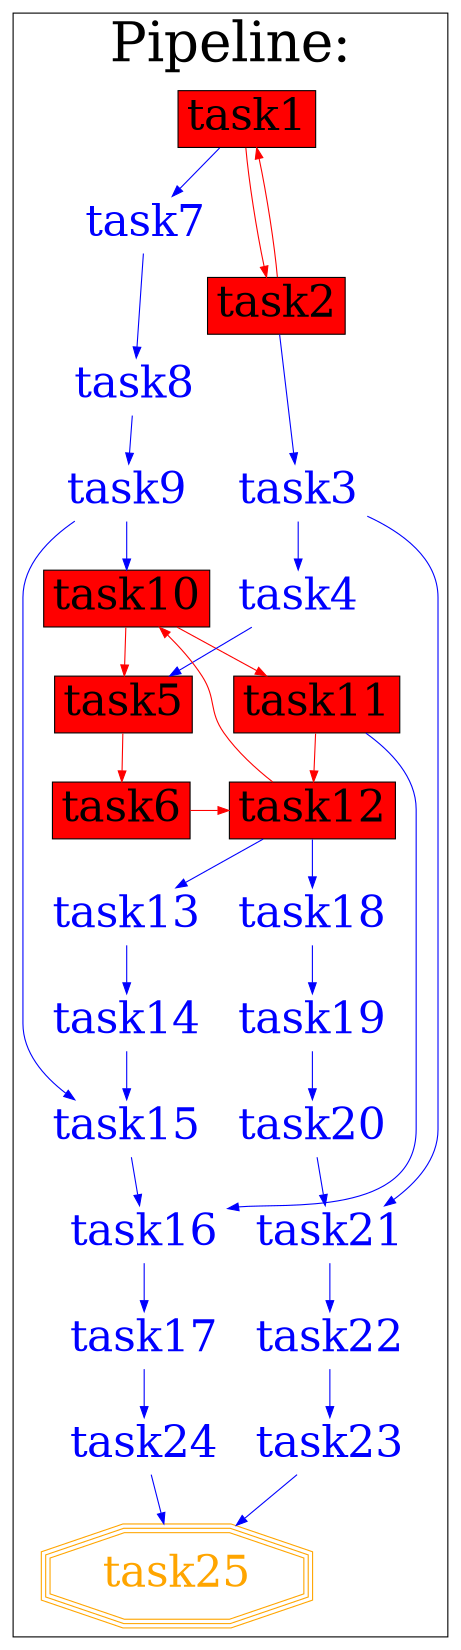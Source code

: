 digraph tree
{
size="8,11!";
splines=true;
fontsize=50;
ranksep = 0.3;
subgraph clustertasks
{
label = "Pipeline:";
edge[minlen=2];
node[fontsize=40];
t2[fontcolor=blue, shape=plaintext, label="task7"];
t0 -> t2[color=blue];
t3[fontcolor=blue, shape=plaintext, label="task8"];
t2 -> t3[color=blue];
t4[fontcolor=blue, shape=plaintext, label="task9"];
t3 -> t4[color=blue];
t4 -> t5[color=blue];
t8[fontcolor=blue, shape=plaintext, label="task3"];
t1 -> t8[color=blue];
t9[fontcolor=blue, shape=plaintext, label="task4"];
t8 -> t9[color=blue];
t9 -> t10[color=blue];
t13[fontcolor=blue, shape=plaintext, label="task18"];
t7 -> t13[color=blue];
t19[fontcolor=blue, shape=plaintext, label="task19"];
t13 -> t19[color=blue];
t20[fontcolor=blue, shape=plaintext, label="task20"];
t19 -> t20[color=blue];
t21[fontcolor=blue, shape=plaintext, label="task21"];
t20 -> t21[color=blue];
t8 -> t21[color=blue];
t22[fontcolor=blue, shape=plaintext, label="task22"];
t21 -> t22[color=blue];
t23[fontcolor=blue, shape=plaintext, label="task23"];
t22 -> t23[color=blue];
t12[fontcolor=blue, shape=plaintext, label="task13"];
t7 -> t12[color=blue];
t14[fontcolor=blue, shape=plaintext, label="task14"];
t12 -> t14[color=blue];
t15[fontcolor=blue, shape=plaintext, label="task15"];
t14 -> t15[color=blue];
t4 -> t15[color=blue];
t16[fontcolor=blue, shape=plaintext, label="task16"];
t15 -> t16[color=blue];
t6 -> t16[color=blue];
t17[fontcolor=blue, shape=plaintext, label="task17"];
t16 -> t17[color=blue];
t18[fontcolor=blue, shape=plaintext, label="task24"];
t17 -> t18[color=blue];
t24[color=orange, fontcolor=orange, shape=tripleoctagon, label="task25"];
t23 -> t24[color=blue];
t18 -> t24[color=blue];
t1[shape=box, style=filled, fillcolor=red, label="task2"];
t0 -> t1[color=red ];
t0[shape=box, style=filled, fillcolor=red, label="task1"];
t1 -> t0[color=red , constraint=false];
t5[shape=box, style=filled, fillcolor=red, label="task10"];
t7 -> t5[color=red , constraint=false];
t6[shape=box, style=filled, fillcolor=red, label="task11"];
t5 -> t6[color=red ];
t10[shape=box, style=filled, fillcolor=red, label="task5"];
t5 -> t10[color=red ];
t11[shape=box, style=filled, fillcolor=red, label="task6"];
t10 -> t11[color=red ];
t7[shape=box, style=filled, fillcolor=red, label="task12"];
t11 -> t7[color=red , constraint=false];
t6 -> t7[color=red ];
}
}
